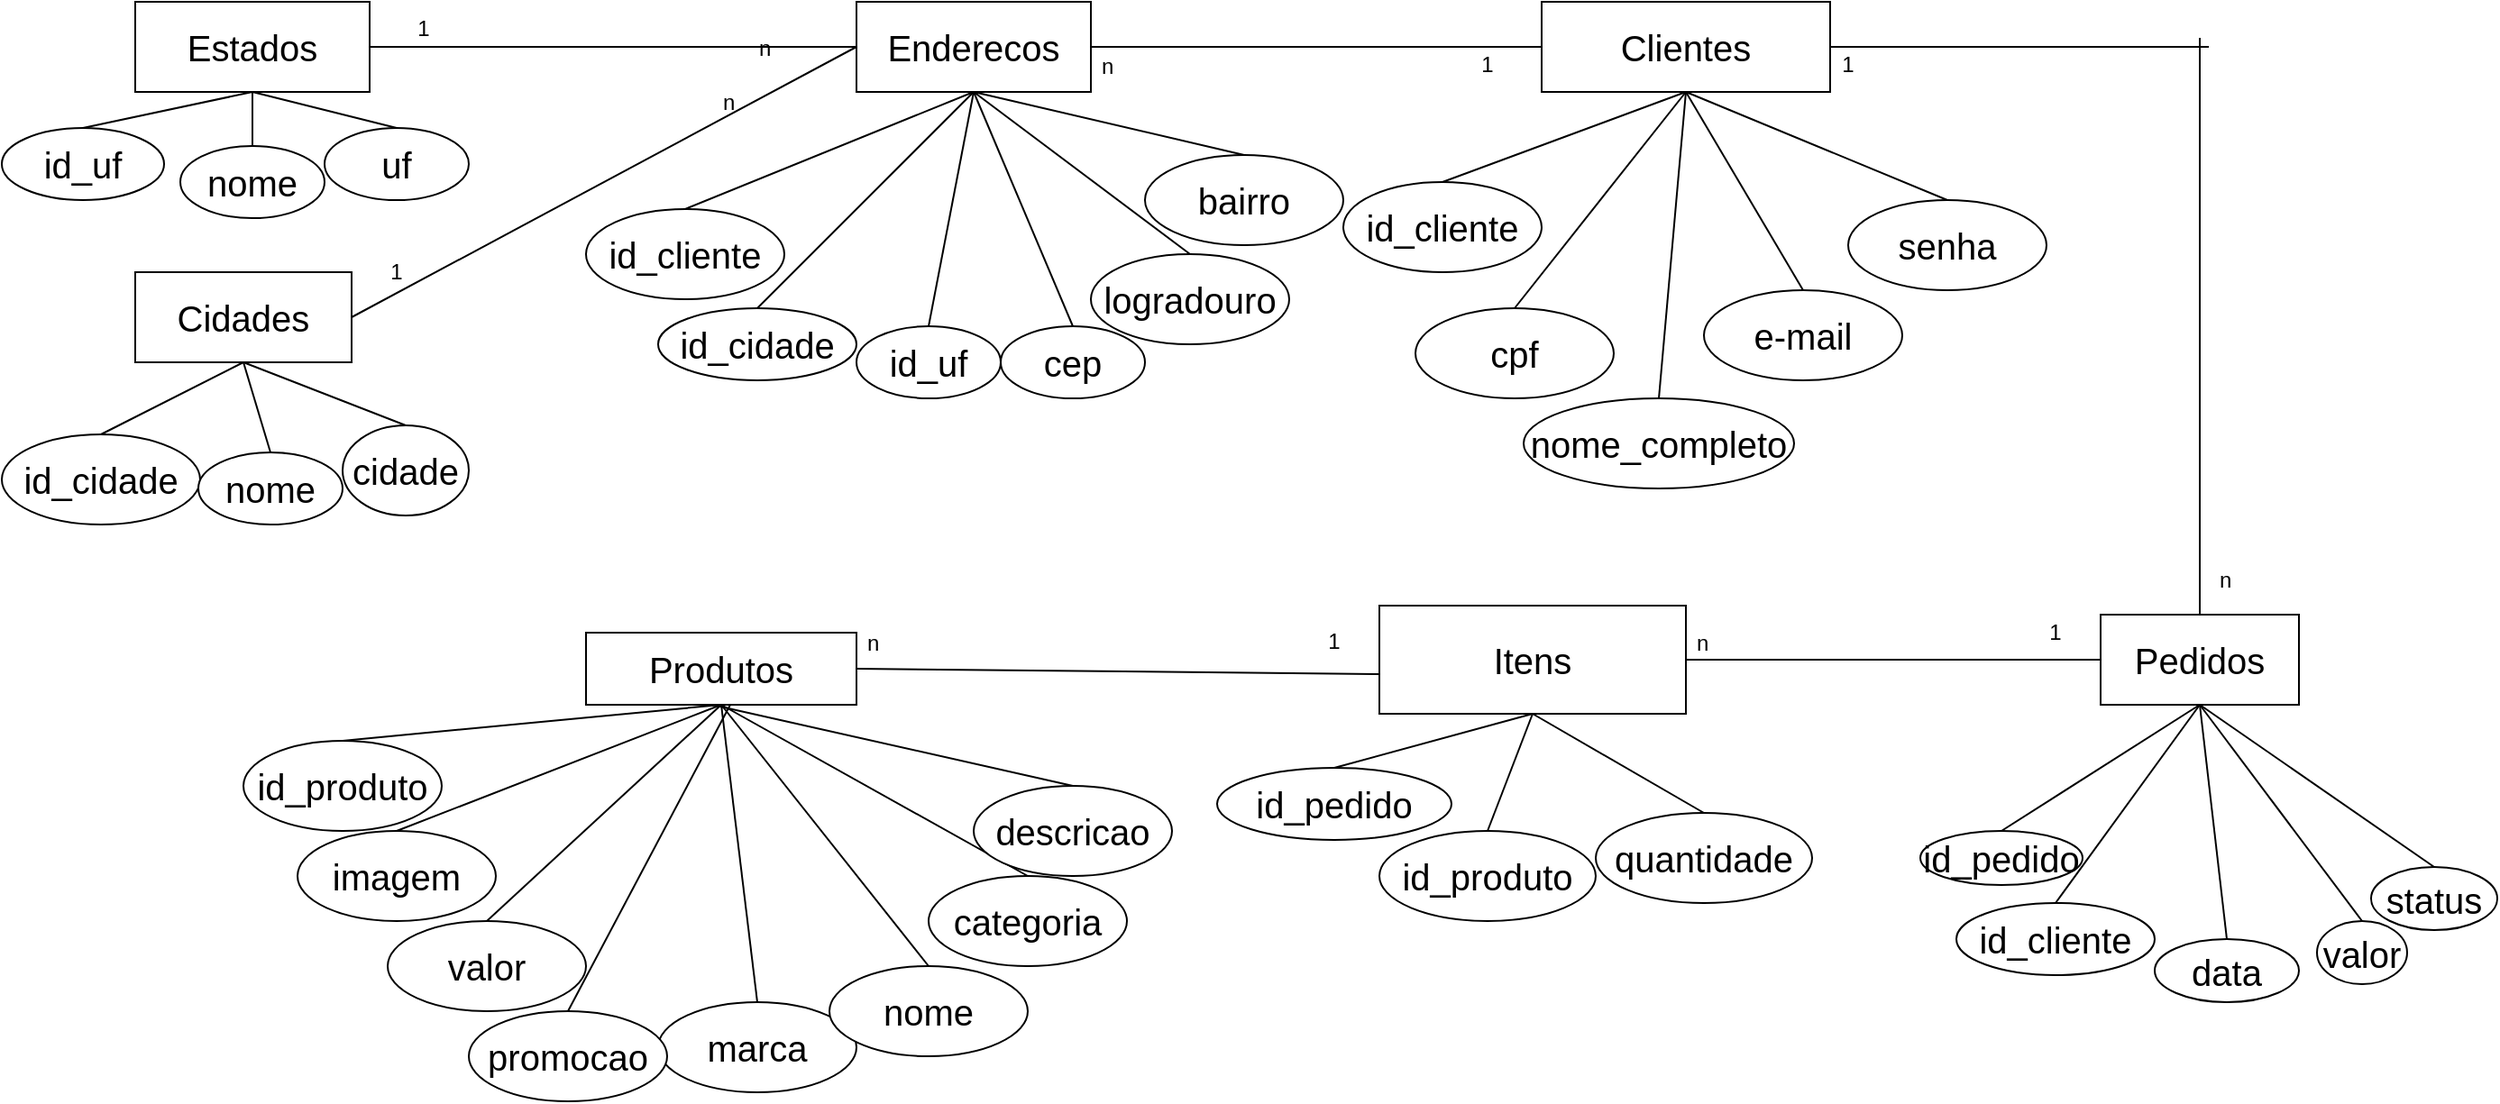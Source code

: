 <mxfile version="15.7.0" type="device"><diagram id="JOhrlUHKkNLHZekXQBc_" name="Page-1"><mxGraphModel dx="3076" dy="762" grid="1" gridSize="10" guides="1" tooltips="1" connect="1" arrows="1" fold="1" page="1" pageScale="1" pageWidth="827" pageHeight="1169" math="0" shadow="0"><root><mxCell id="0"/><mxCell id="1" parent="0"/><mxCell id="RRx4p-T4N5_UGF3K_EN8-6" style="edgeStyle=orthogonalEdgeStyle;rounded=0;orthogonalLoop=1;jettySize=auto;html=1;endArrow=none;endFill=0;" parent="1" source="KRbnaj6ZVKq5qnGvB78M-1" edge="1"><mxGeometry relative="1" as="geometry"><mxPoint x="-430" y="25" as="targetPoint"/></mxGeometry></mxCell><mxCell id="KRbnaj6ZVKq5qnGvB78M-1" value="&lt;font style=&quot;font-size: 20px&quot;&gt;Clientes&lt;/font&gt;" style="rounded=0;whiteSpace=wrap;html=1;" parent="1" vertex="1"><mxGeometry x="-800" width="160" height="50" as="geometry"/></mxCell><mxCell id="KRbnaj6ZVKq5qnGvB78M-6" value="id_cliente" style="ellipse;whiteSpace=wrap;html=1;fontSize=20;" parent="1" vertex="1"><mxGeometry x="-910" y="100" width="110" height="50" as="geometry"/></mxCell><mxCell id="KRbnaj6ZVKq5qnGvB78M-7" value="Enderecos" style="rounded=0;whiteSpace=wrap;html=1;fontSize=20;" parent="1" vertex="1"><mxGeometry x="-1180" width="130" height="50" as="geometry"/></mxCell><mxCell id="KRbnaj6ZVKq5qnGvB78M-9" value="e-mail" style="ellipse;whiteSpace=wrap;html=1;fontSize=20;" parent="1" vertex="1"><mxGeometry x="-710" y="160" width="110" height="50" as="geometry"/></mxCell><mxCell id="KRbnaj6ZVKq5qnGvB78M-10" value="cpf" style="ellipse;whiteSpace=wrap;html=1;fontSize=20;" parent="1" vertex="1"><mxGeometry x="-870" y="170" width="110" height="50" as="geometry"/></mxCell><mxCell id="KRbnaj6ZVKq5qnGvB78M-11" value="nome_completo" style="ellipse;whiteSpace=wrap;html=1;fontSize=20;" parent="1" vertex="1"><mxGeometry x="-810" y="220" width="150" height="50" as="geometry"/></mxCell><mxCell id="KRbnaj6ZVKq5qnGvB78M-12" value="senha" style="ellipse;whiteSpace=wrap;html=1;fontSize=20;" parent="1" vertex="1"><mxGeometry x="-630" y="110" width="110" height="50" as="geometry"/></mxCell><mxCell id="KRbnaj6ZVKq5qnGvB78M-13" value="" style="endArrow=none;html=1;rounded=0;fontSize=20;entryX=0.5;entryY=1;entryDx=0;entryDy=0;exitX=0.5;exitY=0;exitDx=0;exitDy=0;" parent="1" source="KRbnaj6ZVKq5qnGvB78M-6" target="KRbnaj6ZVKq5qnGvB78M-1" edge="1"><mxGeometry width="50" height="50" relative="1" as="geometry"><mxPoint x="-930" y="360" as="sourcePoint"/><mxPoint x="-880" y="310" as="targetPoint"/></mxGeometry></mxCell><mxCell id="KRbnaj6ZVKq5qnGvB78M-14" value="bairro" style="ellipse;whiteSpace=wrap;html=1;fontSize=20;" parent="1" vertex="1"><mxGeometry x="-1020" y="85" width="110" height="50" as="geometry"/></mxCell><mxCell id="KRbnaj6ZVKq5qnGvB78M-15" value="logradouro" style="ellipse;whiteSpace=wrap;html=1;fontSize=20;" parent="1" vertex="1"><mxGeometry x="-1050" y="140" width="110" height="50" as="geometry"/></mxCell><mxCell id="KRbnaj6ZVKq5qnGvB78M-16" value="cep" style="ellipse;whiteSpace=wrap;html=1;fontSize=20;" parent="1" vertex="1"><mxGeometry x="-1100" y="180" width="80" height="40" as="geometry"/></mxCell><mxCell id="KRbnaj6ZVKq5qnGvB78M-17" value="id_cidade" style="ellipse;whiteSpace=wrap;html=1;fontSize=20;" parent="1" vertex="1"><mxGeometry x="-1290" y="170" width="110" height="40" as="geometry"/></mxCell><mxCell id="KRbnaj6ZVKq5qnGvB78M-18" value="id_cliente" style="ellipse;whiteSpace=wrap;html=1;fontSize=20;" parent="1" vertex="1"><mxGeometry x="-1330" y="115" width="110" height="50" as="geometry"/></mxCell><mxCell id="KRbnaj6ZVKq5qnGvB78M-19" value="id_uf" style="ellipse;whiteSpace=wrap;html=1;fontSize=20;" parent="1" vertex="1"><mxGeometry x="-1180" y="180" width="80" height="40" as="geometry"/></mxCell><mxCell id="KRbnaj6ZVKq5qnGvB78M-21" value="&lt;span style=&quot;font-size: 20px&quot;&gt;Estados&lt;/span&gt;" style="rounded=0;whiteSpace=wrap;html=1;" parent="1" vertex="1"><mxGeometry x="-1580" width="130" height="50" as="geometry"/></mxCell><mxCell id="KRbnaj6ZVKq5qnGvB78M-22" value="id_uf" style="ellipse;whiteSpace=wrap;html=1;fontSize=20;" parent="1" vertex="1"><mxGeometry x="-1654" y="70" width="90" height="40" as="geometry"/></mxCell><mxCell id="KRbnaj6ZVKq5qnGvB78M-23" value="uf" style="ellipse;whiteSpace=wrap;html=1;fontSize=20;" parent="1" vertex="1"><mxGeometry x="-1475" y="70" width="80" height="40" as="geometry"/></mxCell><mxCell id="KRbnaj6ZVKq5qnGvB78M-24" value="&lt;span style=&quot;font-size: 20px&quot;&gt;Cidades&lt;/span&gt;" style="rounded=0;whiteSpace=wrap;html=1;" parent="1" vertex="1"><mxGeometry x="-1580" y="150" width="120" height="50" as="geometry"/></mxCell><mxCell id="KRbnaj6ZVKq5qnGvB78M-25" value="id_cidade" style="ellipse;whiteSpace=wrap;html=1;fontSize=20;" parent="1" vertex="1"><mxGeometry x="-1654" y="240" width="110" height="50" as="geometry"/></mxCell><mxCell id="KRbnaj6ZVKq5qnGvB78M-26" value="cidade" style="ellipse;whiteSpace=wrap;html=1;fontSize=20;" parent="1" vertex="1"><mxGeometry x="-1465" y="235" width="70" height="50" as="geometry"/></mxCell><mxCell id="KRbnaj6ZVKq5qnGvB78M-27" value="&lt;span style=&quot;font-size: 20px&quot;&gt;Produtos&lt;/span&gt;" style="rounded=0;whiteSpace=wrap;html=1;" parent="1" vertex="1"><mxGeometry x="-1330" y="350" width="150" height="40" as="geometry"/></mxCell><mxCell id="KRbnaj6ZVKq5qnGvB78M-28" value="valor" style="ellipse;whiteSpace=wrap;html=1;fontSize=20;" parent="1" vertex="1"><mxGeometry x="-1440" y="510" width="110" height="50" as="geometry"/></mxCell><mxCell id="KRbnaj6ZVKq5qnGvB78M-29" value="marca" style="ellipse;whiteSpace=wrap;html=1;fontSize=20;" parent="1" vertex="1"><mxGeometry x="-1290" y="555" width="110" height="50" as="geometry"/></mxCell><mxCell id="KRbnaj6ZVKq5qnGvB78M-30" value="imagem" style="ellipse;whiteSpace=wrap;html=1;fontSize=20;" parent="1" vertex="1"><mxGeometry x="-1490" y="460" width="110" height="50" as="geometry"/></mxCell><mxCell id="KRbnaj6ZVKq5qnGvB78M-31" value="nome" style="ellipse;whiteSpace=wrap;html=1;fontSize=20;" parent="1" vertex="1"><mxGeometry x="-1195" y="535" width="110" height="50" as="geometry"/></mxCell><mxCell id="KRbnaj6ZVKq5qnGvB78M-32" value="categoria" style="ellipse;whiteSpace=wrap;html=1;fontSize=20;" parent="1" vertex="1"><mxGeometry x="-1140" y="485" width="110" height="50" as="geometry"/></mxCell><mxCell id="KRbnaj6ZVKq5qnGvB78M-33" value="id_produto" style="ellipse;whiteSpace=wrap;html=1;fontSize=20;" parent="1" vertex="1"><mxGeometry x="-1520" y="410" width="110" height="50" as="geometry"/></mxCell><mxCell id="RRx4p-T4N5_UGF3K_EN8-5" style="edgeStyle=orthogonalEdgeStyle;rounded=0;orthogonalLoop=1;jettySize=auto;html=1;endArrow=none;endFill=0;" parent="1" source="KRbnaj6ZVKq5qnGvB78M-34" edge="1"><mxGeometry relative="1" as="geometry"><mxPoint x="-435" y="20" as="targetPoint"/></mxGeometry></mxCell><mxCell id="KRbnaj6ZVKq5qnGvB78M-34" value="&lt;span style=&quot;font-size: 20px&quot;&gt;Pedidos&lt;/span&gt;" style="rounded=0;whiteSpace=wrap;html=1;" parent="1" vertex="1"><mxGeometry x="-490" y="340" width="110" height="50" as="geometry"/></mxCell><mxCell id="KRbnaj6ZVKq5qnGvB78M-35" value="valor" style="ellipse;whiteSpace=wrap;html=1;fontSize=20;" parent="1" vertex="1"><mxGeometry x="-370" y="510" width="50" height="35" as="geometry"/></mxCell><mxCell id="KRbnaj6ZVKq5qnGvB78M-36" value="data" style="ellipse;whiteSpace=wrap;html=1;fontSize=20;" parent="1" vertex="1"><mxGeometry x="-460" y="520" width="80" height="35" as="geometry"/></mxCell><mxCell id="KRbnaj6ZVKq5qnGvB78M-40" value="id_cliente" style="ellipse;whiteSpace=wrap;html=1;fontSize=20;" parent="1" vertex="1"><mxGeometry x="-570" y="500" width="110" height="40" as="geometry"/></mxCell><mxCell id="KRbnaj6ZVKq5qnGvB78M-41" value="id_pedido" style="ellipse;whiteSpace=wrap;html=1;fontSize=20;" parent="1" vertex="1"><mxGeometry x="-590" y="460" width="90" height="30" as="geometry"/></mxCell><mxCell id="KRbnaj6ZVKq5qnGvB78M-42" value="&lt;span style=&quot;font-size: 20px&quot;&gt;Itens&lt;/span&gt;" style="rounded=0;whiteSpace=wrap;html=1;" parent="1" vertex="1"><mxGeometry x="-890" y="335" width="170" height="60" as="geometry"/></mxCell><mxCell id="KRbnaj6ZVKq5qnGvB78M-43" value="id_pedido" style="ellipse;whiteSpace=wrap;html=1;fontSize=20;" parent="1" vertex="1"><mxGeometry x="-980" y="425" width="130" height="40" as="geometry"/></mxCell><mxCell id="KRbnaj6ZVKq5qnGvB78M-44" value="id_produto" style="ellipse;whiteSpace=wrap;html=1;fontSize=20;" parent="1" vertex="1"><mxGeometry x="-890" y="460" width="120" height="50" as="geometry"/></mxCell><mxCell id="KRbnaj6ZVKq5qnGvB78M-45" value="" style="endArrow=none;html=1;rounded=0;fontSize=20;entryX=0.5;entryY=1;entryDx=0;entryDy=0;exitX=0.5;exitY=0;exitDx=0;exitDy=0;" parent="1" source="KRbnaj6ZVKq5qnGvB78M-12" target="KRbnaj6ZVKq5qnGvB78M-1" edge="1"><mxGeometry width="50" height="50" relative="1" as="geometry"><mxPoint x="-750" y="220" as="sourcePoint"/><mxPoint x="-700" y="170" as="targetPoint"/></mxGeometry></mxCell><mxCell id="KRbnaj6ZVKq5qnGvB78M-46" value="" style="endArrow=none;html=1;rounded=0;fontSize=20;entryX=0.5;entryY=1;entryDx=0;entryDy=0;exitX=0.5;exitY=0;exitDx=0;exitDy=0;" parent="1" source="KRbnaj6ZVKq5qnGvB78M-10" target="KRbnaj6ZVKq5qnGvB78M-1" edge="1"><mxGeometry width="50" height="50" relative="1" as="geometry"><mxPoint x="-710" y="220" as="sourcePoint"/><mxPoint x="-660" y="170" as="targetPoint"/></mxGeometry></mxCell><mxCell id="KRbnaj6ZVKq5qnGvB78M-47" value="" style="endArrow=none;html=1;rounded=0;fontSize=20;entryX=0.5;entryY=1;entryDx=0;entryDy=0;exitX=0.5;exitY=0;exitDx=0;exitDy=0;" parent="1" source="KRbnaj6ZVKq5qnGvB78M-9" target="KRbnaj6ZVKq5qnGvB78M-1" edge="1"><mxGeometry width="50" height="50" relative="1" as="geometry"><mxPoint x="-690" y="210" as="sourcePoint"/><mxPoint x="-640" y="160" as="targetPoint"/></mxGeometry></mxCell><mxCell id="KRbnaj6ZVKq5qnGvB78M-48" value="" style="endArrow=none;html=1;rounded=0;fontSize=20;entryX=0.5;entryY=1;entryDx=0;entryDy=0;exitX=0.5;exitY=0;exitDx=0;exitDy=0;" parent="1" source="KRbnaj6ZVKq5qnGvB78M-11" target="KRbnaj6ZVKq5qnGvB78M-1" edge="1"><mxGeometry width="50" height="50" relative="1" as="geometry"><mxPoint x="-740" y="220" as="sourcePoint"/><mxPoint x="-690" y="170" as="targetPoint"/></mxGeometry></mxCell><mxCell id="KRbnaj6ZVKq5qnGvB78M-49" value="" style="endArrow=none;html=1;rounded=0;fontSize=20;entryX=0.5;entryY=1;entryDx=0;entryDy=0;exitX=0.5;exitY=0;exitDx=0;exitDy=0;" parent="1" source="KRbnaj6ZVKq5qnGvB78M-18" target="KRbnaj6ZVKq5qnGvB78M-7" edge="1"><mxGeometry width="50" height="50" relative="1" as="geometry"><mxPoint x="-1250" y="455" as="sourcePoint"/><mxPoint x="-1200" y="405" as="targetPoint"/></mxGeometry></mxCell><mxCell id="KRbnaj6ZVKq5qnGvB78M-50" value="" style="endArrow=none;html=1;rounded=0;fontSize=20;entryX=0.5;entryY=1;entryDx=0;entryDy=0;exitX=0.5;exitY=0;exitDx=0;exitDy=0;" parent="1" source="KRbnaj6ZVKq5qnGvB78M-19" target="KRbnaj6ZVKq5qnGvB78M-7" edge="1"><mxGeometry width="50" height="50" relative="1" as="geometry"><mxPoint x="-1150" y="265" as="sourcePoint"/><mxPoint x="-1100" y="215" as="targetPoint"/></mxGeometry></mxCell><mxCell id="KRbnaj6ZVKq5qnGvB78M-51" value="" style="endArrow=none;html=1;rounded=0;fontSize=20;entryX=0.5;entryY=1;entryDx=0;entryDy=0;exitX=0.5;exitY=0;exitDx=0;exitDy=0;" parent="1" source="KRbnaj6ZVKq5qnGvB78M-16" target="KRbnaj6ZVKq5qnGvB78M-7" edge="1"><mxGeometry width="50" height="50" relative="1" as="geometry"><mxPoint x="-1220" y="265" as="sourcePoint"/><mxPoint x="-1170" y="215" as="targetPoint"/></mxGeometry></mxCell><mxCell id="KRbnaj6ZVKq5qnGvB78M-52" value="" style="endArrow=none;html=1;rounded=0;fontSize=20;entryX=0.5;entryY=1;entryDx=0;entryDy=0;exitX=0.5;exitY=0;exitDx=0;exitDy=0;" parent="1" source="KRbnaj6ZVKq5qnGvB78M-17" target="KRbnaj6ZVKq5qnGvB78M-7" edge="1"><mxGeometry width="50" height="50" relative="1" as="geometry"><mxPoint x="-1140" y="275" as="sourcePoint"/><mxPoint x="-1090" y="225" as="targetPoint"/></mxGeometry></mxCell><mxCell id="KRbnaj6ZVKq5qnGvB78M-53" value="" style="endArrow=none;html=1;rounded=0;fontSize=20;entryX=0.5;entryY=1;entryDx=0;entryDy=0;exitX=0.5;exitY=0;exitDx=0;exitDy=0;" parent="1" source="KRbnaj6ZVKq5qnGvB78M-15" target="KRbnaj6ZVKq5qnGvB78M-7" edge="1"><mxGeometry width="50" height="50" relative="1" as="geometry"><mxPoint x="-1250" y="455" as="sourcePoint"/><mxPoint x="-1200" y="405" as="targetPoint"/></mxGeometry></mxCell><mxCell id="KRbnaj6ZVKq5qnGvB78M-54" value="" style="endArrow=none;html=1;rounded=0;fontSize=20;entryX=0.5;entryY=1;entryDx=0;entryDy=0;exitX=0.5;exitY=0;exitDx=0;exitDy=0;" parent="1" source="KRbnaj6ZVKq5qnGvB78M-14" target="KRbnaj6ZVKq5qnGvB78M-7" edge="1"><mxGeometry width="50" height="50" relative="1" as="geometry"><mxPoint x="-1290" y="515" as="sourcePoint"/><mxPoint x="-1240" y="465" as="targetPoint"/></mxGeometry></mxCell><mxCell id="KRbnaj6ZVKq5qnGvB78M-55" value="" style="endArrow=none;html=1;rounded=0;fontSize=20;entryX=0.5;entryY=1;entryDx=0;entryDy=0;exitX=0.5;exitY=0;exitDx=0;exitDy=0;" parent="1" source="KRbnaj6ZVKq5qnGvB78M-33" target="KRbnaj6ZVKq5qnGvB78M-27" edge="1"><mxGeometry width="50" height="50" relative="1" as="geometry"><mxPoint x="-1300" y="500" as="sourcePoint"/><mxPoint x="-1250" y="450" as="targetPoint"/></mxGeometry></mxCell><mxCell id="KRbnaj6ZVKq5qnGvB78M-56" value="" style="endArrow=none;html=1;rounded=0;fontSize=20;entryX=0.5;entryY=1;entryDx=0;entryDy=0;exitX=0.5;exitY=0;exitDx=0;exitDy=0;" parent="1" source="KRbnaj6ZVKq5qnGvB78M-32" target="KRbnaj6ZVKq5qnGvB78M-27" edge="1"><mxGeometry width="50" height="50" relative="1" as="geometry"><mxPoint x="-1300" y="490" as="sourcePoint"/><mxPoint x="-1250" y="440" as="targetPoint"/></mxGeometry></mxCell><mxCell id="KRbnaj6ZVKq5qnGvB78M-57" value="" style="endArrow=none;html=1;rounded=0;fontSize=20;exitX=0.5;exitY=0;exitDx=0;exitDy=0;entryX=0.5;entryY=1;entryDx=0;entryDy=0;" parent="1" source="KRbnaj6ZVKq5qnGvB78M-30" target="KRbnaj6ZVKq5qnGvB78M-27" edge="1"><mxGeometry width="50" height="50" relative="1" as="geometry"><mxPoint x="-1380" y="500" as="sourcePoint"/><mxPoint x="-1280" y="390" as="targetPoint"/></mxGeometry></mxCell><mxCell id="KRbnaj6ZVKq5qnGvB78M-58" value="" style="endArrow=none;html=1;rounded=0;fontSize=20;entryX=0.5;entryY=1;entryDx=0;entryDy=0;exitX=0.5;exitY=0;exitDx=0;exitDy=0;" parent="1" source="KRbnaj6ZVKq5qnGvB78M-31" target="KRbnaj6ZVKq5qnGvB78M-27" edge="1"><mxGeometry width="50" height="50" relative="1" as="geometry"><mxPoint x="-1300" y="510" as="sourcePoint"/><mxPoint x="-1250" y="460" as="targetPoint"/></mxGeometry></mxCell><mxCell id="KRbnaj6ZVKq5qnGvB78M-59" value="" style="endArrow=none;html=1;rounded=0;fontSize=20;entryX=0.5;entryY=1;entryDx=0;entryDy=0;exitX=0.5;exitY=0;exitDx=0;exitDy=0;" parent="1" source="KRbnaj6ZVKq5qnGvB78M-28" target="KRbnaj6ZVKq5qnGvB78M-27" edge="1"><mxGeometry width="50" height="50" relative="1" as="geometry"><mxPoint x="-1330" y="520" as="sourcePoint"/><mxPoint x="-1280" y="470" as="targetPoint"/></mxGeometry></mxCell><mxCell id="KRbnaj6ZVKq5qnGvB78M-61" value="" style="endArrow=none;html=1;rounded=0;fontSize=20;entryX=0.5;entryY=1;entryDx=0;entryDy=0;exitX=0.5;exitY=0;exitDx=0;exitDy=0;" parent="1" source="KRbnaj6ZVKq5qnGvB78M-29" target="KRbnaj6ZVKq5qnGvB78M-27" edge="1"><mxGeometry width="50" height="50" relative="1" as="geometry"><mxPoint x="-1580" y="360" as="sourcePoint"/><mxPoint x="-1530" y="310" as="targetPoint"/></mxGeometry></mxCell><mxCell id="KRbnaj6ZVKq5qnGvB78M-62" value="" style="endArrow=none;html=1;rounded=0;fontSize=20;entryX=0.5;entryY=1;entryDx=0;entryDy=0;exitX=0.5;exitY=0;exitDx=0;exitDy=0;" parent="1" source="KRbnaj6ZVKq5qnGvB78M-22" target="KRbnaj6ZVKq5qnGvB78M-21" edge="1"><mxGeometry width="50" height="50" relative="1" as="geometry"><mxPoint x="-1870" y="140" as="sourcePoint"/><mxPoint x="-1820" y="90" as="targetPoint"/></mxGeometry></mxCell><mxCell id="KRbnaj6ZVKq5qnGvB78M-63" value="" style="endArrow=none;html=1;rounded=0;fontSize=20;entryX=0.5;entryY=1;entryDx=0;entryDy=0;exitX=0.5;exitY=0;exitDx=0;exitDy=0;" parent="1" source="KRbnaj6ZVKq5qnGvB78M-23" target="KRbnaj6ZVKq5qnGvB78M-21" edge="1"><mxGeometry width="50" height="50" relative="1" as="geometry"><mxPoint x="-1560" y="130" as="sourcePoint"/><mxPoint x="-1510" y="80" as="targetPoint"/></mxGeometry></mxCell><mxCell id="KRbnaj6ZVKq5qnGvB78M-64" value="" style="endArrow=none;html=1;rounded=0;fontSize=20;entryX=0.5;entryY=1;entryDx=0;entryDy=0;exitX=0.5;exitY=0;exitDx=0;exitDy=0;" parent="1" source="KRbnaj6ZVKq5qnGvB78M-25" target="KRbnaj6ZVKq5qnGvB78M-24" edge="1"><mxGeometry width="50" height="50" relative="1" as="geometry"><mxPoint x="-1610" y="280" as="sourcePoint"/><mxPoint x="-1560" y="230" as="targetPoint"/></mxGeometry></mxCell><mxCell id="KRbnaj6ZVKq5qnGvB78M-65" value="" style="endArrow=none;html=1;rounded=0;fontSize=20;entryX=0.5;entryY=1;entryDx=0;entryDy=0;exitX=0.5;exitY=0;exitDx=0;exitDy=0;" parent="1" source="KRbnaj6ZVKq5qnGvB78M-26" target="KRbnaj6ZVKq5qnGvB78M-24" edge="1"><mxGeometry width="50" height="50" relative="1" as="geometry"><mxPoint x="-1840" y="250" as="sourcePoint"/><mxPoint x="-1790" y="200" as="targetPoint"/></mxGeometry></mxCell><mxCell id="KRbnaj6ZVKq5qnGvB78M-66" value="" style="endArrow=none;html=1;rounded=0;fontSize=20;entryX=0.5;entryY=1;entryDx=0;entryDy=0;exitX=0.5;exitY=0;exitDx=0;exitDy=0;" parent="1" source="KRbnaj6ZVKq5qnGvB78M-41" target="KRbnaj6ZVKq5qnGvB78M-34" edge="1"><mxGeometry width="50" height="50" relative="1" as="geometry"><mxPoint x="-750" y="465" as="sourcePoint"/><mxPoint x="-700" y="415" as="targetPoint"/></mxGeometry></mxCell><mxCell id="KRbnaj6ZVKq5qnGvB78M-67" value="" style="endArrow=none;html=1;rounded=0;fontSize=20;entryX=0.5;entryY=1;entryDx=0;entryDy=0;exitX=0.5;exitY=0;exitDx=0;exitDy=0;" parent="1" source="KRbnaj6ZVKq5qnGvB78M-40" target="KRbnaj6ZVKq5qnGvB78M-34" edge="1"><mxGeometry width="50" height="50" relative="1" as="geometry"><mxPoint x="-510" y="625" as="sourcePoint"/><mxPoint x="-460" y="575" as="targetPoint"/></mxGeometry></mxCell><mxCell id="KRbnaj6ZVKq5qnGvB78M-70" value="" style="endArrow=none;html=1;rounded=0;fontSize=20;entryX=0.5;entryY=1;entryDx=0;entryDy=0;exitX=0.5;exitY=0;exitDx=0;exitDy=0;" parent="1" source="KRbnaj6ZVKq5qnGvB78M-36" target="KRbnaj6ZVKq5qnGvB78M-34" edge="1"><mxGeometry width="50" height="50" relative="1" as="geometry"><mxPoint x="-490" y="645" as="sourcePoint"/><mxPoint x="-440" y="595" as="targetPoint"/></mxGeometry></mxCell><mxCell id="KRbnaj6ZVKq5qnGvB78M-72" value="" style="endArrow=none;html=1;rounded=0;fontSize=20;entryX=0.5;entryY=1;entryDx=0;entryDy=0;exitX=0.5;exitY=0;exitDx=0;exitDy=0;" parent="1" source="KRbnaj6ZVKq5qnGvB78M-35" target="KRbnaj6ZVKq5qnGvB78M-34" edge="1"><mxGeometry width="50" height="50" relative="1" as="geometry"><mxPoint x="-470" y="685" as="sourcePoint"/><mxPoint x="-420" y="635" as="targetPoint"/></mxGeometry></mxCell><mxCell id="KRbnaj6ZVKq5qnGvB78M-73" value="" style="endArrow=none;html=1;rounded=0;fontSize=20;entryX=0.5;entryY=1;entryDx=0;entryDy=0;exitX=0.5;exitY=0;exitDx=0;exitDy=0;" parent="1" source="KRbnaj6ZVKq5qnGvB78M-43" target="KRbnaj6ZVKq5qnGvB78M-42" edge="1"><mxGeometry width="50" height="50" relative="1" as="geometry"><mxPoint x="-790" y="920" as="sourcePoint"/><mxPoint x="-740" y="870" as="targetPoint"/></mxGeometry></mxCell><mxCell id="KRbnaj6ZVKq5qnGvB78M-74" value="" style="endArrow=none;html=1;rounded=0;fontSize=20;entryX=0.5;entryY=1;entryDx=0;entryDy=0;exitX=0.5;exitY=0;exitDx=0;exitDy=0;" parent="1" source="KRbnaj6ZVKq5qnGvB78M-44" target="KRbnaj6ZVKq5qnGvB78M-42" edge="1"><mxGeometry width="50" height="50" relative="1" as="geometry"><mxPoint x="-820" y="980" as="sourcePoint"/><mxPoint x="-770" y="930" as="targetPoint"/></mxGeometry></mxCell><mxCell id="QVEBXFXMFMU8VxMU4gK1-1" value="quantidade" style="ellipse;whiteSpace=wrap;html=1;fontSize=20;" parent="1" vertex="1"><mxGeometry x="-770" y="450" width="120" height="50" as="geometry"/></mxCell><mxCell id="QVEBXFXMFMU8VxMU4gK1-4" value="" style="endArrow=none;html=1;rounded=0;exitX=0.5;exitY=0;exitDx=0;exitDy=0;entryX=0.5;entryY=1;entryDx=0;entryDy=0;" parent="1" source="QVEBXFXMFMU8VxMU4gK1-1" target="KRbnaj6ZVKq5qnGvB78M-42" edge="1"><mxGeometry width="50" height="50" relative="1" as="geometry"><mxPoint x="-1170" y="470" as="sourcePoint"/><mxPoint x="-800" y="400" as="targetPoint"/></mxGeometry></mxCell><mxCell id="QVEBXFXMFMU8VxMU4gK1-5" value="status" style="ellipse;whiteSpace=wrap;html=1;fontSize=20;" parent="1" vertex="1"><mxGeometry x="-340" y="480" width="70" height="35" as="geometry"/></mxCell><mxCell id="QVEBXFXMFMU8VxMU4gK1-6" value="" style="endArrow=none;html=1;rounded=0;exitX=0.5;exitY=0;exitDx=0;exitDy=0;entryX=0.5;entryY=1;entryDx=0;entryDy=0;" parent="1" source="QVEBXFXMFMU8VxMU4gK1-5" target="KRbnaj6ZVKq5qnGvB78M-34" edge="1"><mxGeometry width="50" height="50" relative="1" as="geometry"><mxPoint x="-380" y="570" as="sourcePoint"/><mxPoint x="-470" y="400" as="targetPoint"/></mxGeometry></mxCell><mxCell id="QVEBXFXMFMU8VxMU4gK1-10" value="" style="endArrow=none;html=1;rounded=0;exitX=1;exitY=0.5;exitDx=0;exitDy=0;entryX=0;entryY=0.5;entryDx=0;entryDy=0;" parent="1" source="KRbnaj6ZVKq5qnGvB78M-42" target="KRbnaj6ZVKq5qnGvB78M-34" edge="1"><mxGeometry width="50" height="50" relative="1" as="geometry"><mxPoint x="-680" y="400" as="sourcePoint"/><mxPoint x="-630" y="350" as="targetPoint"/></mxGeometry></mxCell><mxCell id="QVEBXFXMFMU8VxMU4gK1-11" value="" style="endArrow=none;html=1;rounded=0;exitX=1;exitY=0.5;exitDx=0;exitDy=0;entryX=0;entryY=0.633;entryDx=0;entryDy=0;entryPerimeter=0;" parent="1" source="KRbnaj6ZVKq5qnGvB78M-27" target="KRbnaj6ZVKq5qnGvB78M-42" edge="1"><mxGeometry width="50" height="50" relative="1" as="geometry"><mxPoint x="-1160" y="400" as="sourcePoint"/><mxPoint x="-1110" y="350" as="targetPoint"/></mxGeometry></mxCell><mxCell id="QVEBXFXMFMU8VxMU4gK1-12" value="" style="endArrow=none;html=1;rounded=0;exitX=1;exitY=0.5;exitDx=0;exitDy=0;entryX=0;entryY=0.5;entryDx=0;entryDy=0;" parent="1" source="KRbnaj6ZVKq5qnGvB78M-21" target="KRbnaj6ZVKq5qnGvB78M-7" edge="1"><mxGeometry width="50" height="50" relative="1" as="geometry"><mxPoint x="-1390" y="70" as="sourcePoint"/><mxPoint x="-1340" y="20" as="targetPoint"/></mxGeometry></mxCell><mxCell id="QVEBXFXMFMU8VxMU4gK1-13" value="" style="endArrow=none;html=1;rounded=0;exitX=1;exitY=0.5;exitDx=0;exitDy=0;entryX=0;entryY=0.5;entryDx=0;entryDy=0;" parent="1" source="KRbnaj6ZVKq5qnGvB78M-24" target="KRbnaj6ZVKq5qnGvB78M-7" edge="1"><mxGeometry width="50" height="50" relative="1" as="geometry"><mxPoint x="-1440" y="200" as="sourcePoint"/><mxPoint x="-1390" y="150" as="targetPoint"/></mxGeometry></mxCell><mxCell id="QVEBXFXMFMU8VxMU4gK1-14" value="1" style="text;html=1;strokeColor=none;fillColor=none;align=center;verticalAlign=middle;whiteSpace=wrap;rounded=0;" parent="1" vertex="1"><mxGeometry x="-1450" width="60" height="30" as="geometry"/></mxCell><mxCell id="QVEBXFXMFMU8VxMU4gK1-15" value="n" style="text;strokeColor=none;fillColor=none;align=left;verticalAlign=middle;spacingLeft=4;spacingRight=4;overflow=hidden;points=[[0,0.5],[1,0.5]];portConstraint=eastwest;rotatable=0;" parent="1" vertex="1"><mxGeometry x="-1240" y="10" width="80" height="30" as="geometry"/></mxCell><mxCell id="QVEBXFXMFMU8VxMU4gK1-16" value="1" style="text;html=1;strokeColor=none;fillColor=none;align=center;verticalAlign=middle;whiteSpace=wrap;rounded=0;" parent="1" vertex="1"><mxGeometry x="-1465" y="135" width="60" height="30" as="geometry"/></mxCell><mxCell id="QVEBXFXMFMU8VxMU4gK1-17" value="n" style="text;strokeColor=none;fillColor=none;align=left;verticalAlign=middle;spacingLeft=4;spacingRight=4;overflow=hidden;points=[[0,0.5],[1,0.5]];portConstraint=eastwest;rotatable=0;" parent="1" vertex="1"><mxGeometry x="-1260" y="40" width="80" height="30" as="geometry"/></mxCell><mxCell id="QVEBXFXMFMU8VxMU4gK1-18" value="" style="endArrow=none;html=1;rounded=0;exitX=1;exitY=0.5;exitDx=0;exitDy=0;entryX=0;entryY=0.5;entryDx=0;entryDy=0;" parent="1" source="KRbnaj6ZVKq5qnGvB78M-7" target="KRbnaj6ZVKq5qnGvB78M-1" edge="1"><mxGeometry width="50" height="50" relative="1" as="geometry"><mxPoint x="-1010" y="60" as="sourcePoint"/><mxPoint x="-960" y="10" as="targetPoint"/></mxGeometry></mxCell><mxCell id="QVEBXFXMFMU8VxMU4gK1-21" value="n" style="text;strokeColor=none;fillColor=none;align=left;verticalAlign=middle;spacingLeft=4;spacingRight=4;overflow=hidden;points=[[0,0.5],[1,0.5]];portConstraint=eastwest;rotatable=0;" parent="1" vertex="1"><mxGeometry x="-1050" y="20" width="80" height="30" as="geometry"/></mxCell><mxCell id="QVEBXFXMFMU8VxMU4gK1-22" value="1" style="text;html=1;strokeColor=none;fillColor=none;align=center;verticalAlign=middle;whiteSpace=wrap;rounded=0;" parent="1" vertex="1"><mxGeometry x="-860" y="20" width="60" height="30" as="geometry"/></mxCell><mxCell id="QVEBXFXMFMU8VxMU4gK1-23" value="1" style="text;html=1;strokeColor=none;fillColor=none;align=center;verticalAlign=middle;whiteSpace=wrap;rounded=0;" parent="1" vertex="1"><mxGeometry x="-660" y="20" width="60" height="30" as="geometry"/></mxCell><mxCell id="QVEBXFXMFMU8VxMU4gK1-24" value="n" style="text;strokeColor=none;fillColor=none;align=left;verticalAlign=middle;spacingLeft=4;spacingRight=4;overflow=hidden;points=[[0,0.5],[1,0.5]];portConstraint=eastwest;rotatable=0;" parent="1" vertex="1"><mxGeometry x="-430" y="305" width="80" height="30" as="geometry"/></mxCell><mxCell id="QVEBXFXMFMU8VxMU4gK1-25" value="1" style="text;html=1;strokeColor=none;fillColor=none;align=center;verticalAlign=middle;whiteSpace=wrap;rounded=0;" parent="1" vertex="1"><mxGeometry x="-545" y="335" width="60" height="30" as="geometry"/></mxCell><mxCell id="QVEBXFXMFMU8VxMU4gK1-26" value="n" style="text;strokeColor=none;fillColor=none;align=left;verticalAlign=middle;spacingLeft=4;spacingRight=4;overflow=hidden;points=[[0,0.5],[1,0.5]];portConstraint=eastwest;rotatable=0;" parent="1" vertex="1"><mxGeometry x="-720" y="340" width="80" height="30" as="geometry"/></mxCell><mxCell id="QVEBXFXMFMU8VxMU4gK1-27" value="1" style="text;html=1;strokeColor=none;fillColor=none;align=center;verticalAlign=middle;whiteSpace=wrap;rounded=0;" parent="1" vertex="1"><mxGeometry x="-945" y="340" width="60" height="30" as="geometry"/></mxCell><mxCell id="QVEBXFXMFMU8VxMU4gK1-28" value="n" style="text;strokeColor=none;fillColor=none;align=left;verticalAlign=middle;spacingLeft=4;spacingRight=4;overflow=hidden;points=[[0,0.5],[1,0.5]];portConstraint=eastwest;rotatable=0;" parent="1" vertex="1"><mxGeometry x="-1180" y="340" width="80" height="30" as="geometry"/></mxCell><mxCell id="RRx4p-T4N5_UGF3K_EN8-1" value="nome" style="ellipse;whiteSpace=wrap;html=1;fontSize=20;" parent="1" vertex="1"><mxGeometry x="-1555" y="80" width="80" height="40" as="geometry"/></mxCell><mxCell id="RRx4p-T4N5_UGF3K_EN8-3" value="" style="endArrow=none;html=1;rounded=0;fontSize=20;entryX=0.5;entryY=1;entryDx=0;entryDy=0;exitX=0.5;exitY=0;exitDx=0;exitDy=0;" parent="1" source="RRx4p-T4N5_UGF3K_EN8-1" target="KRbnaj6ZVKq5qnGvB78M-21" edge="1"><mxGeometry width="50" height="50" relative="1" as="geometry"><mxPoint x="-1425" y="80" as="sourcePoint"/><mxPoint x="-1505" y="60" as="targetPoint"/></mxGeometry></mxCell><mxCell id="RRx4p-T4N5_UGF3K_EN8-8" value="nome" style="ellipse;whiteSpace=wrap;html=1;fontSize=20;" parent="1" vertex="1"><mxGeometry x="-1545" y="250" width="80" height="40" as="geometry"/></mxCell><mxCell id="RRx4p-T4N5_UGF3K_EN8-10" value="" style="endArrow=none;html=1;rounded=0;fontSize=20;entryX=0.5;entryY=1;entryDx=0;entryDy=0;exitX=0.5;exitY=0;exitDx=0;exitDy=0;" parent="1" source="RRx4p-T4N5_UGF3K_EN8-8" target="KRbnaj6ZVKq5qnGvB78M-24" edge="1"><mxGeometry width="50" height="50" relative="1" as="geometry"><mxPoint x="-1420" y="245" as="sourcePoint"/><mxPoint x="-1510" y="210" as="targetPoint"/></mxGeometry></mxCell><mxCell id="RRx4p-T4N5_UGF3K_EN8-11" value="promocao" style="ellipse;whiteSpace=wrap;html=1;fontSize=20;" parent="1" vertex="1"><mxGeometry x="-1395" y="560" width="110" height="50" as="geometry"/></mxCell><mxCell id="RRx4p-T4N5_UGF3K_EN8-12" value="" style="endArrow=none;html=1;rounded=0;fontSize=20;exitX=0.5;exitY=0;exitDx=0;exitDy=0;" parent="1" source="RRx4p-T4N5_UGF3K_EN8-11" edge="1"><mxGeometry width="50" height="50" relative="1" as="geometry"><mxPoint x="-1200" y="605" as="sourcePoint"/><mxPoint x="-1250" y="390" as="targetPoint"/></mxGeometry></mxCell><mxCell id="RRx4p-T4N5_UGF3K_EN8-13" value="descricao" style="ellipse;whiteSpace=wrap;html=1;fontSize=20;" parent="1" vertex="1"><mxGeometry x="-1115" y="435" width="110" height="50" as="geometry"/></mxCell><mxCell id="RRx4p-T4N5_UGF3K_EN8-14" value="" style="endArrow=none;html=1;rounded=0;fontSize=20;exitX=0.5;exitY=0;exitDx=0;exitDy=0;" parent="1" source="RRx4p-T4N5_UGF3K_EN8-13" edge="1"><mxGeometry width="50" height="50" relative="1" as="geometry"><mxPoint x="-1075" y="495" as="sourcePoint"/><mxPoint x="-1260" y="390" as="targetPoint"/></mxGeometry></mxCell></root></mxGraphModel></diagram></mxfile>